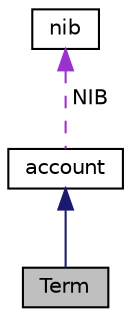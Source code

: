 digraph G
{
  edge [fontname="Helvetica",fontsize="10",labelfontname="Helvetica",labelfontsize="10"];
  node [fontname="Helvetica",fontsize="10",shape=record];
  Node1 [label="Term",height=0.2,width=0.4,color="black", fillcolor="grey75", style="filled" fontcolor="black"];
  Node2 -> Node1 [dir="back",color="midnightblue",fontsize="10",style="solid",fontname="Helvetica"];
  Node2 [label="account",height=0.2,width=0.4,color="black", fillcolor="white", style="filled",URL="$classaccount.html",tooltip="Class Accounts."];
  Node3 -> Node2 [dir="back",color="darkorchid3",fontsize="10",style="dashed",label=" NIB" ,fontname="Helvetica"];
  Node3 [label="nib",height=0.2,width=0.4,color="black", fillcolor="white", style="filled",URL="$classnib.html",tooltip="Numero de Identificao Bancaria (21 Digits) - Format BBBB AAAA NNNN NNNN NNNC C."];
}

